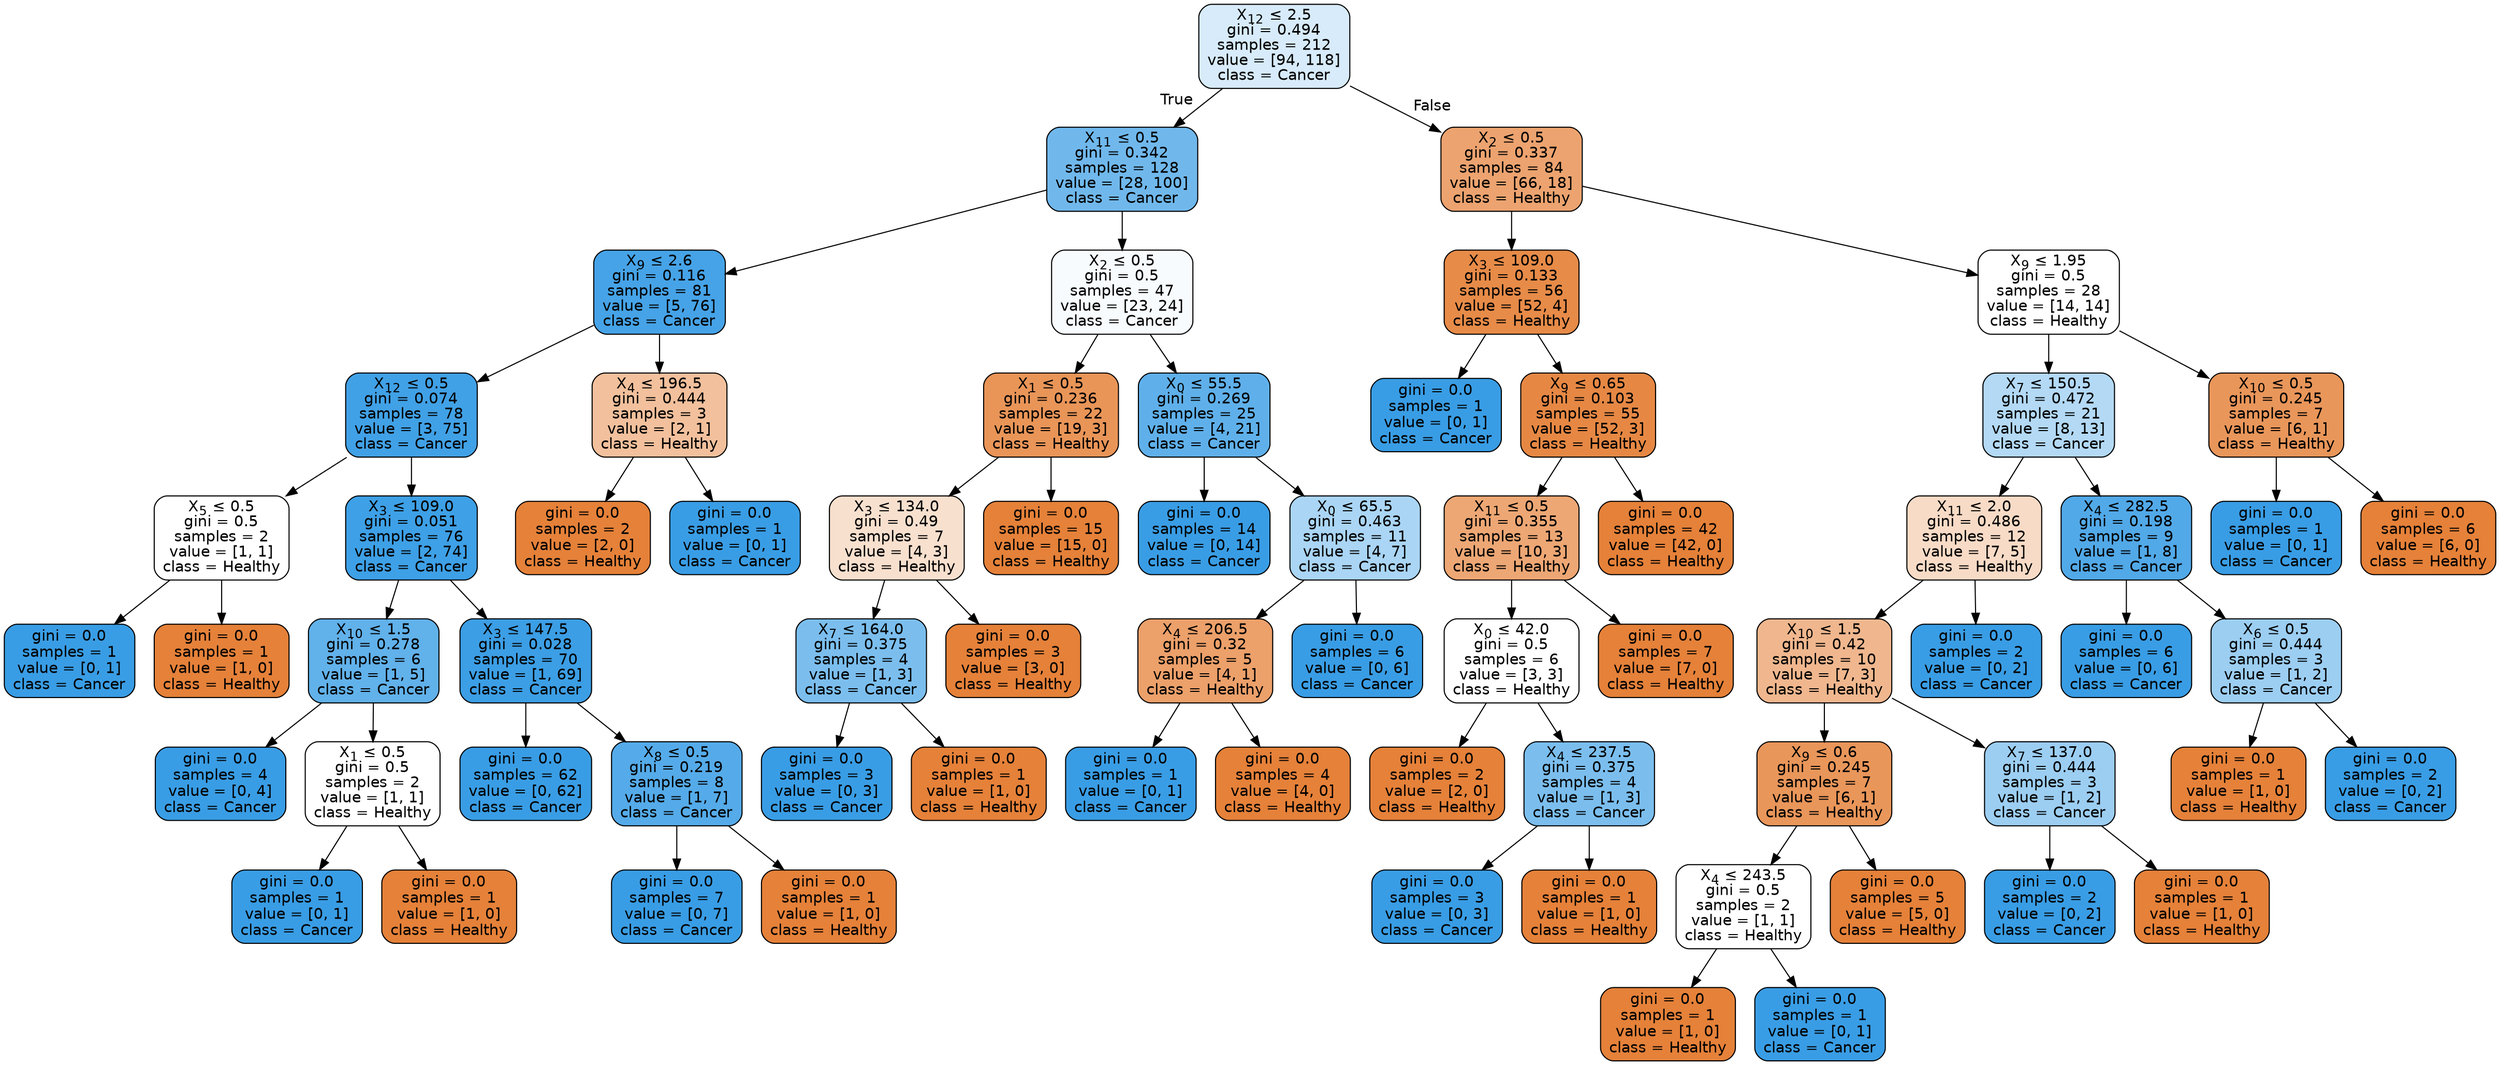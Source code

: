 digraph Tree {
node [shape=box, style="filled, rounded", color="black", fontname=helvetica] ;
edge [fontname=helvetica] ;
0 [label=<X<SUB>12</SUB> &le; 2.5<br/>gini = 0.494<br/>samples = 212<br/>value = [94, 118]<br/>class = Cancer>, fillcolor="#d7ebfa"] ;
1 [label=<X<SUB>11</SUB> &le; 0.5<br/>gini = 0.342<br/>samples = 128<br/>value = [28, 100]<br/>class = Cancer>, fillcolor="#70b8ec"] ;
0 -> 1 [labeldistance=2.5, labelangle=45, headlabel="True"] ;
2 [label=<X<SUB>9</SUB> &le; 2.6<br/>gini = 0.116<br/>samples = 81<br/>value = [5, 76]<br/>class = Cancer>, fillcolor="#46a3e7"] ;
1 -> 2 ;
3 [label=<X<SUB>12</SUB> &le; 0.5<br/>gini = 0.074<br/>samples = 78<br/>value = [3, 75]<br/>class = Cancer>, fillcolor="#41a1e6"] ;
2 -> 3 ;
4 [label=<X<SUB>5</SUB> &le; 0.5<br/>gini = 0.5<br/>samples = 2<br/>value = [1, 1]<br/>class = Healthy>, fillcolor="#ffffff"] ;
3 -> 4 ;
5 [label=<gini = 0.0<br/>samples = 1<br/>value = [0, 1]<br/>class = Cancer>, fillcolor="#399de5"] ;
4 -> 5 ;
6 [label=<gini = 0.0<br/>samples = 1<br/>value = [1, 0]<br/>class = Healthy>, fillcolor="#e58139"] ;
4 -> 6 ;
7 [label=<X<SUB>3</SUB> &le; 109.0<br/>gini = 0.051<br/>samples = 76<br/>value = [2, 74]<br/>class = Cancer>, fillcolor="#3ea0e6"] ;
3 -> 7 ;
8 [label=<X<SUB>10</SUB> &le; 1.5<br/>gini = 0.278<br/>samples = 6<br/>value = [1, 5]<br/>class = Cancer>, fillcolor="#61b1ea"] ;
7 -> 8 ;
9 [label=<gini = 0.0<br/>samples = 4<br/>value = [0, 4]<br/>class = Cancer>, fillcolor="#399de5"] ;
8 -> 9 ;
10 [label=<X<SUB>1</SUB> &le; 0.5<br/>gini = 0.5<br/>samples = 2<br/>value = [1, 1]<br/>class = Healthy>, fillcolor="#ffffff"] ;
8 -> 10 ;
11 [label=<gini = 0.0<br/>samples = 1<br/>value = [0, 1]<br/>class = Cancer>, fillcolor="#399de5"] ;
10 -> 11 ;
12 [label=<gini = 0.0<br/>samples = 1<br/>value = [1, 0]<br/>class = Healthy>, fillcolor="#e58139"] ;
10 -> 12 ;
13 [label=<X<SUB>3</SUB> &le; 147.5<br/>gini = 0.028<br/>samples = 70<br/>value = [1, 69]<br/>class = Cancer>, fillcolor="#3c9ee5"] ;
7 -> 13 ;
14 [label=<gini = 0.0<br/>samples = 62<br/>value = [0, 62]<br/>class = Cancer>, fillcolor="#399de5"] ;
13 -> 14 ;
15 [label=<X<SUB>8</SUB> &le; 0.5<br/>gini = 0.219<br/>samples = 8<br/>value = [1, 7]<br/>class = Cancer>, fillcolor="#55abe9"] ;
13 -> 15 ;
16 [label=<gini = 0.0<br/>samples = 7<br/>value = [0, 7]<br/>class = Cancer>, fillcolor="#399de5"] ;
15 -> 16 ;
17 [label=<gini = 0.0<br/>samples = 1<br/>value = [1, 0]<br/>class = Healthy>, fillcolor="#e58139"] ;
15 -> 17 ;
18 [label=<X<SUB>4</SUB> &le; 196.5<br/>gini = 0.444<br/>samples = 3<br/>value = [2, 1]<br/>class = Healthy>, fillcolor="#f2c09c"] ;
2 -> 18 ;
19 [label=<gini = 0.0<br/>samples = 2<br/>value = [2, 0]<br/>class = Healthy>, fillcolor="#e58139"] ;
18 -> 19 ;
20 [label=<gini = 0.0<br/>samples = 1<br/>value = [0, 1]<br/>class = Cancer>, fillcolor="#399de5"] ;
18 -> 20 ;
21 [label=<X<SUB>2</SUB> &le; 0.5<br/>gini = 0.5<br/>samples = 47<br/>value = [23, 24]<br/>class = Cancer>, fillcolor="#f7fbfe"] ;
1 -> 21 ;
22 [label=<X<SUB>1</SUB> &le; 0.5<br/>gini = 0.236<br/>samples = 22<br/>value = [19, 3]<br/>class = Healthy>, fillcolor="#e99558"] ;
21 -> 22 ;
23 [label=<X<SUB>3</SUB> &le; 134.0<br/>gini = 0.49<br/>samples = 7<br/>value = [4, 3]<br/>class = Healthy>, fillcolor="#f8e0ce"] ;
22 -> 23 ;
24 [label=<X<SUB>7</SUB> &le; 164.0<br/>gini = 0.375<br/>samples = 4<br/>value = [1, 3]<br/>class = Cancer>, fillcolor="#7bbeee"] ;
23 -> 24 ;
25 [label=<gini = 0.0<br/>samples = 3<br/>value = [0, 3]<br/>class = Cancer>, fillcolor="#399de5"] ;
24 -> 25 ;
26 [label=<gini = 0.0<br/>samples = 1<br/>value = [1, 0]<br/>class = Healthy>, fillcolor="#e58139"] ;
24 -> 26 ;
27 [label=<gini = 0.0<br/>samples = 3<br/>value = [3, 0]<br/>class = Healthy>, fillcolor="#e58139"] ;
23 -> 27 ;
28 [label=<gini = 0.0<br/>samples = 15<br/>value = [15, 0]<br/>class = Healthy>, fillcolor="#e58139"] ;
22 -> 28 ;
29 [label=<X<SUB>0</SUB> &le; 55.5<br/>gini = 0.269<br/>samples = 25<br/>value = [4, 21]<br/>class = Cancer>, fillcolor="#5fb0ea"] ;
21 -> 29 ;
30 [label=<gini = 0.0<br/>samples = 14<br/>value = [0, 14]<br/>class = Cancer>, fillcolor="#399de5"] ;
29 -> 30 ;
31 [label=<X<SUB>0</SUB> &le; 65.5<br/>gini = 0.463<br/>samples = 11<br/>value = [4, 7]<br/>class = Cancer>, fillcolor="#aad5f4"] ;
29 -> 31 ;
32 [label=<X<SUB>4</SUB> &le; 206.5<br/>gini = 0.32<br/>samples = 5<br/>value = [4, 1]<br/>class = Healthy>, fillcolor="#eca06a"] ;
31 -> 32 ;
33 [label=<gini = 0.0<br/>samples = 1<br/>value = [0, 1]<br/>class = Cancer>, fillcolor="#399de5"] ;
32 -> 33 ;
34 [label=<gini = 0.0<br/>samples = 4<br/>value = [4, 0]<br/>class = Healthy>, fillcolor="#e58139"] ;
32 -> 34 ;
35 [label=<gini = 0.0<br/>samples = 6<br/>value = [0, 6]<br/>class = Cancer>, fillcolor="#399de5"] ;
31 -> 35 ;
36 [label=<X<SUB>2</SUB> &le; 0.5<br/>gini = 0.337<br/>samples = 84<br/>value = [66, 18]<br/>class = Healthy>, fillcolor="#eca36f"] ;
0 -> 36 [labeldistance=2.5, labelangle=-45, headlabel="False"] ;
37 [label=<X<SUB>3</SUB> &le; 109.0<br/>gini = 0.133<br/>samples = 56<br/>value = [52, 4]<br/>class = Healthy>, fillcolor="#e78b48"] ;
36 -> 37 ;
38 [label=<gini = 0.0<br/>samples = 1<br/>value = [0, 1]<br/>class = Cancer>, fillcolor="#399de5"] ;
37 -> 38 ;
39 [label=<X<SUB>9</SUB> &le; 0.65<br/>gini = 0.103<br/>samples = 55<br/>value = [52, 3]<br/>class = Healthy>, fillcolor="#e68844"] ;
37 -> 39 ;
40 [label=<X<SUB>11</SUB> &le; 0.5<br/>gini = 0.355<br/>samples = 13<br/>value = [10, 3]<br/>class = Healthy>, fillcolor="#eda774"] ;
39 -> 40 ;
41 [label=<X<SUB>0</SUB> &le; 42.0<br/>gini = 0.5<br/>samples = 6<br/>value = [3, 3]<br/>class = Healthy>, fillcolor="#ffffff"] ;
40 -> 41 ;
42 [label=<gini = 0.0<br/>samples = 2<br/>value = [2, 0]<br/>class = Healthy>, fillcolor="#e58139"] ;
41 -> 42 ;
43 [label=<X<SUB>4</SUB> &le; 237.5<br/>gini = 0.375<br/>samples = 4<br/>value = [1, 3]<br/>class = Cancer>, fillcolor="#7bbeee"] ;
41 -> 43 ;
44 [label=<gini = 0.0<br/>samples = 3<br/>value = [0, 3]<br/>class = Cancer>, fillcolor="#399de5"] ;
43 -> 44 ;
45 [label=<gini = 0.0<br/>samples = 1<br/>value = [1, 0]<br/>class = Healthy>, fillcolor="#e58139"] ;
43 -> 45 ;
46 [label=<gini = 0.0<br/>samples = 7<br/>value = [7, 0]<br/>class = Healthy>, fillcolor="#e58139"] ;
40 -> 46 ;
47 [label=<gini = 0.0<br/>samples = 42<br/>value = [42, 0]<br/>class = Healthy>, fillcolor="#e58139"] ;
39 -> 47 ;
48 [label=<X<SUB>9</SUB> &le; 1.95<br/>gini = 0.5<br/>samples = 28<br/>value = [14, 14]<br/>class = Healthy>, fillcolor="#ffffff"] ;
36 -> 48 ;
49 [label=<X<SUB>7</SUB> &le; 150.5<br/>gini = 0.472<br/>samples = 21<br/>value = [8, 13]<br/>class = Cancer>, fillcolor="#b3d9f5"] ;
48 -> 49 ;
50 [label=<X<SUB>11</SUB> &le; 2.0<br/>gini = 0.486<br/>samples = 12<br/>value = [7, 5]<br/>class = Healthy>, fillcolor="#f8dbc6"] ;
49 -> 50 ;
51 [label=<X<SUB>10</SUB> &le; 1.5<br/>gini = 0.42<br/>samples = 10<br/>value = [7, 3]<br/>class = Healthy>, fillcolor="#f0b78e"] ;
50 -> 51 ;
52 [label=<X<SUB>9</SUB> &le; 0.6<br/>gini = 0.245<br/>samples = 7<br/>value = [6, 1]<br/>class = Healthy>, fillcolor="#e9965a"] ;
51 -> 52 ;
53 [label=<X<SUB>4</SUB> &le; 243.5<br/>gini = 0.5<br/>samples = 2<br/>value = [1, 1]<br/>class = Healthy>, fillcolor="#ffffff"] ;
52 -> 53 ;
54 [label=<gini = 0.0<br/>samples = 1<br/>value = [1, 0]<br/>class = Healthy>, fillcolor="#e58139"] ;
53 -> 54 ;
55 [label=<gini = 0.0<br/>samples = 1<br/>value = [0, 1]<br/>class = Cancer>, fillcolor="#399de5"] ;
53 -> 55 ;
56 [label=<gini = 0.0<br/>samples = 5<br/>value = [5, 0]<br/>class = Healthy>, fillcolor="#e58139"] ;
52 -> 56 ;
57 [label=<X<SUB>7</SUB> &le; 137.0<br/>gini = 0.444<br/>samples = 3<br/>value = [1, 2]<br/>class = Cancer>, fillcolor="#9ccef2"] ;
51 -> 57 ;
58 [label=<gini = 0.0<br/>samples = 2<br/>value = [0, 2]<br/>class = Cancer>, fillcolor="#399de5"] ;
57 -> 58 ;
59 [label=<gini = 0.0<br/>samples = 1<br/>value = [1, 0]<br/>class = Healthy>, fillcolor="#e58139"] ;
57 -> 59 ;
60 [label=<gini = 0.0<br/>samples = 2<br/>value = [0, 2]<br/>class = Cancer>, fillcolor="#399de5"] ;
50 -> 60 ;
61 [label=<X<SUB>4</SUB> &le; 282.5<br/>gini = 0.198<br/>samples = 9<br/>value = [1, 8]<br/>class = Cancer>, fillcolor="#52a9e8"] ;
49 -> 61 ;
62 [label=<gini = 0.0<br/>samples = 6<br/>value = [0, 6]<br/>class = Cancer>, fillcolor="#399de5"] ;
61 -> 62 ;
63 [label=<X<SUB>6</SUB> &le; 0.5<br/>gini = 0.444<br/>samples = 3<br/>value = [1, 2]<br/>class = Cancer>, fillcolor="#9ccef2"] ;
61 -> 63 ;
64 [label=<gini = 0.0<br/>samples = 1<br/>value = [1, 0]<br/>class = Healthy>, fillcolor="#e58139"] ;
63 -> 64 ;
65 [label=<gini = 0.0<br/>samples = 2<br/>value = [0, 2]<br/>class = Cancer>, fillcolor="#399de5"] ;
63 -> 65 ;
66 [label=<X<SUB>10</SUB> &le; 0.5<br/>gini = 0.245<br/>samples = 7<br/>value = [6, 1]<br/>class = Healthy>, fillcolor="#e9965a"] ;
48 -> 66 ;
67 [label=<gini = 0.0<br/>samples = 1<br/>value = [0, 1]<br/>class = Cancer>, fillcolor="#399de5"] ;
66 -> 67 ;
68 [label=<gini = 0.0<br/>samples = 6<br/>value = [6, 0]<br/>class = Healthy>, fillcolor="#e58139"] ;
66 -> 68 ;
}
